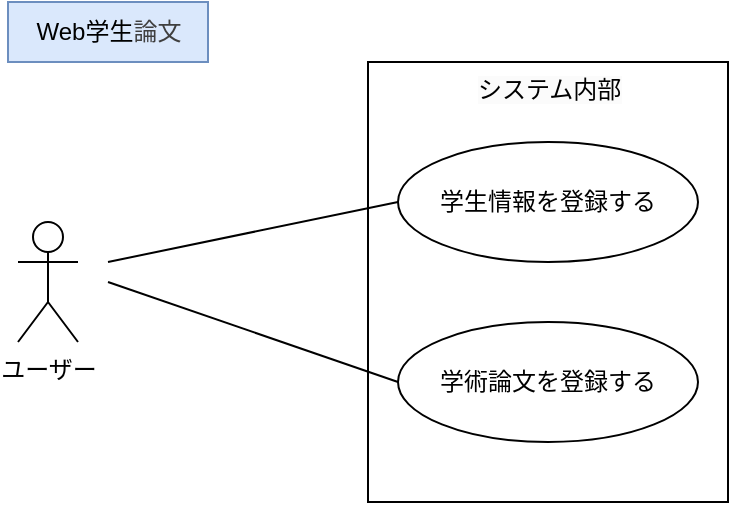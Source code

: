 <mxfile>
    <diagram id="EmvxCC94ZWubHVaivbO0" name="ページ1">
        <mxGraphModel dx="1025" dy="767" grid="1" gridSize="10" guides="1" tooltips="1" connect="1" arrows="1" fold="1" page="1" pageScale="1" pageWidth="1169" pageHeight="827" math="0" shadow="0">
            <root>
                <mxCell id="0"/>
                <mxCell id="1" parent="0"/>
                <mxCell id="2" value="Web学生&lt;span style=&quot;color: rgb(63, 63, 63); background-color: transparent;&quot;&gt;論文&lt;/span&gt;" style="text;html=1;align=center;verticalAlign=middle;resizable=0;points=[];autosize=1;strokeColor=#6c8ebf;fillColor=#dae8fc;" vertex="1" parent="1">
                    <mxGeometry x="80" y="40" width="100" height="30" as="geometry"/>
                </mxCell>
                <mxCell id="3" value="ユーザー" style="shape=umlActor;verticalLabelPosition=bottom;verticalAlign=top;html=1;" vertex="1" parent="1">
                    <mxGeometry x="85" y="150" width="30" height="60" as="geometry"/>
                </mxCell>
                <mxCell id="5" value="" style="whiteSpace=wrap;html=1;align=center;" vertex="1" parent="1">
                    <mxGeometry x="260" y="70" width="180" height="220" as="geometry"/>
                </mxCell>
                <mxCell id="6" value="&lt;span style=&quot;color: rgb(0, 0, 0); font-family: Helvetica; font-size: 12px; font-style: normal; font-variant-ligatures: normal; font-variant-caps: normal; font-weight: 400; letter-spacing: normal; orphans: 2; text-align: center; text-indent: 0px; text-transform: none; widows: 2; word-spacing: 0px; -webkit-text-stroke-width: 0px; white-space: normal; background-color: rgb(251, 251, 251); text-decoration-thickness: initial; text-decoration-style: initial; text-decoration-color: initial; display: inline !important; float: none;&quot;&gt;システム内部&lt;/span&gt;" style="text;whiteSpace=wrap;html=1;" vertex="1" parent="1">
                    <mxGeometry x="312.5" y="70" width="75" height="40" as="geometry"/>
                </mxCell>
                <mxCell id="7" value="学生情報を登録する" style="ellipse;whiteSpace=wrap;html=1;" vertex="1" parent="1">
                    <mxGeometry x="275" y="110" width="150" height="60" as="geometry"/>
                </mxCell>
                <mxCell id="10" value="学術論文を登録する" style="ellipse;whiteSpace=wrap;html=1;" vertex="1" parent="1">
                    <mxGeometry x="275" y="200" width="150" height="60" as="geometry"/>
                </mxCell>
                <mxCell id="12" style="edgeStyle=none;html=1;entryX=0;entryY=0.5;entryDx=0;entryDy=0;endArrow=none;endFill=0;" edge="1" parent="1" target="7">
                    <mxGeometry relative="1" as="geometry">
                        <mxPoint x="130" y="170" as="sourcePoint"/>
                    </mxGeometry>
                </mxCell>
                <mxCell id="13" style="edgeStyle=none;html=1;entryX=0;entryY=0.5;entryDx=0;entryDy=0;endArrow=none;endFill=0;" edge="1" parent="1" target="10">
                    <mxGeometry relative="1" as="geometry">
                        <mxPoint x="130" y="180" as="sourcePoint"/>
                        <mxPoint x="285" y="150" as="targetPoint"/>
                    </mxGeometry>
                </mxCell>
            </root>
        </mxGraphModel>
    </diagram>
</mxfile>